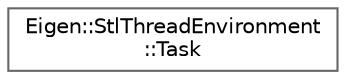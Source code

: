 digraph "类继承关系图"
{
 // LATEX_PDF_SIZE
  bgcolor="transparent";
  edge [fontname=Helvetica,fontsize=10,labelfontname=Helvetica,labelfontsize=10];
  node [fontname=Helvetica,fontsize=10,shape=box,height=0.2,width=0.4];
  rankdir="LR";
  Node0 [id="Node000000",label="Eigen::StlThreadEnvironment\l::Task",height=0.2,width=0.4,color="grey40", fillcolor="white", style="filled",URL="$struct_eigen_1_1_stl_thread_environment_1_1_task.html",tooltip=" "];
}
